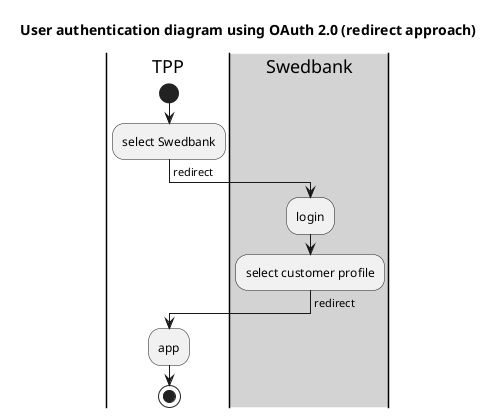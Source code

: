 @startuml redirect-user-authentication-flow2


skinparam monochrome true
skinparam shadowing false
skinparam ParticipantPadding 30

title User authentication diagram using OAuth 2.0 (redirect approach)


|TPP|
start
:select Swedbank;
|#LightGrey|Swedbank|
-> redirect;
:login;
:select customer profile;
|TPP|
-> redirect;
:app;

stop
@enduml